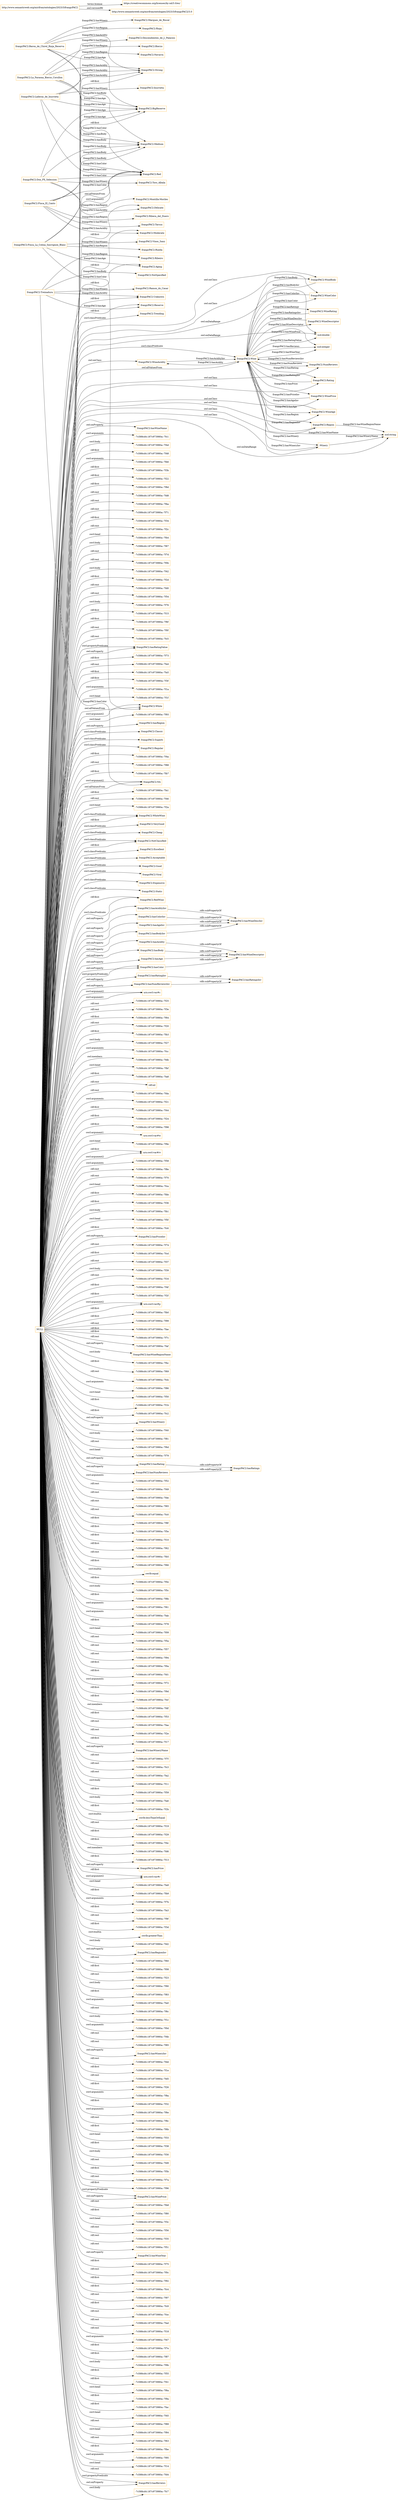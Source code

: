 digraph ar2dtool_diagram { 
rankdir=LR;
size="1501"
node [shape = rectangle, color="orange"]; "frangcPAC2:Trending" "frangcPAC2:WineAcidity" "frangcPAC2:NumReviews" "frangcPAC2:Aging" "frangcPAC2:Classic" "frangcPAC2:Rating" "frangcPAC2:Superb" "frangcPAC2:NotSpecified" "frangcPAC2:Medium" "frangcPAC2:Regular" "frangcPAC2:WinePrice" "frangcPAC2:WineAge" "frangcPAC2:Unknown" "frangcPAC2:WhiteWine" "frangcPAC2:Moderate" "frangcPAC2:VeryGood" "frangcPAC2:Region" "frangcPAC2:Wine" "frangcPAC2:Cheap" "frangcPAC2:NotClassified" "frangcPAC2:Excellent" "frangcPAC2:Acceptable" "frangcPAC2:NA" "frangcPAC2:Good" "frangcPAC2:Red" "frangcPAC2:Delicate" "frangcPAC2:BigReserve" "frangcPAC2:WineDescriptor" "frangcPAC2:WineBody" "frangcPAC2:Strong" "frangcPAC2:WineColor" "frangcPAC2:Reserve" "frangcPAC2:Viral" "frangcPAC2:Expensive" ":Winery" "frangcPAC2:Static" "frangcPAC2:WineRating" "frangcPAC2:RedWine" "frangcPAC2:White" ; /*classes style*/
	"frangcPAC2:hasBodyInv" -> "frangcPAC2:hasWineDescInv" [ label = "rdfs:subPropertyOf" ];
	"frangcPAC2:hasAcidityInv" -> "frangcPAC2:hasWineDescInv" [ label = "rdfs:subPropertyOf" ];
	"frangcPAC2:hasColor" -> "frangcPAC2:hasWineDescriptor" [ label = "rdfs:subPropertyOf" ];
	"frangcPAC2:hasAcidity" -> "frangcPAC2:hasWineDescriptor" [ label = "rdfs:subPropertyOf" ];
	"frangcPAC2:hasBody" -> "frangcPAC2:hasWineDescriptor" [ label = "rdfs:subPropertyOf" ];
	"frangcPAC2:Baron_de_Chirel_Rioja_Reserva" -> "frangcPAC2:Medium" [ label = "frangcPAC2:hasBody" ];
	"frangcPAC2:Baron_de_Chirel_Rioja_Reserva" -> "frangcPAC2:Red" [ label = "frangcPAC2:hasColor" ];
	"frangcPAC2:Baron_de_Chirel_Rioja_Reserva" -> "frangcPAC2:BigReserve" [ label = "frangcPAC2:hasAge" ];
	"frangcPAC2:Baron_de_Chirel_Rioja_Reserva" -> "frangcPAC2:Strong" [ label = "frangcPAC2:hasAcidity" ];
	"frangcPAC2:Baron_de_Chirel_Rioja_Reserva" -> "frangcPAC2:Rioja" [ label = "frangcPAC2:hasRegion" ];
	"frangcPAC2:Baron_de_Chirel_Rioja_Reserva" -> "frangcPAC2:Marques_de_Riscal" [ label = "frangcPAC2:hasWinery" ];
	"frangcPAC2:hasNumReviewsInv" -> "frangcPAC2:hasRatingsInv" [ label = "rdfs:subPropertyOf" ];
	"http://www.semanticweb.org/mirifran/ontologies/2023/3/frangcPAC2" -> "https://creativecommons.org/licenses/by-nd/3.0/es/" [ label = "terms:license" ];
	"http://www.semanticweb.org/mirifran/ontologies/2023/3/frangcPAC2" -> "http://www.semanticweb.org/mirifran/ontologies/2023/3/frangcPAC2/3.0" [ label = "owl:versionIRI" ];
	"frangcPAC2:La_Faraona_Bierzo_Corullon" -> "frangcPAC2:Red" [ label = "frangcPAC2:hasColor" ];
	"frangcPAC2:La_Faraona_Bierzo_Corullon" -> "frangcPAC2:Bierzo" [ label = "frangcPAC2:hasRegion" ];
	"frangcPAC2:La_Faraona_Bierzo_Corullon" -> "frangcPAC2:Medium" [ label = "frangcPAC2:hasBody" ];
	"frangcPAC2:La_Faraona_Bierzo_Corullon" -> "frangcPAC2:Strong" [ label = "frangcPAC2:hasAcidity" ];
	"frangcPAC2:La_Faraona_Bierzo_Corullon" -> "frangcPAC2:BigReserve" [ label = "frangcPAC2:hasAge" ];
	"frangcPAC2:La_Faraona_Bierzo_Corullon" -> "frangcPAC2:Descendientes_de_J._Palacios" [ label = "frangcPAC2:hasWinery" ];
	"NULL" -> "urn:swrl:var#c" [ label = "swrl:argument1" ];
	"NULL" -> "-7c588cd4:187c973980a:-7f25" [ label = "rdf:rest" ];
	"NULL" -> "frangcPAC2:hasAcidityInv" [ label = "owl:onProperty" ];
	"NULL" -> "-7c588cd4:187c973980a:-7f3e" [ label = "rdf:rest" ];
	"NULL" -> "-7c588cd4:187c973980a:-7f64" [ label = "rdf:first" ];
	"NULL" -> "frangcPAC2:Unknown" [ label = "rdf:first" ];
	"NULL" -> "-7c588cd4:187c973980a:-7f20" [ label = "rdf:rest" ];
	"NULL" -> "-7c588cd4:187c973980a:-7fb3" [ label = "rdf:first" ];
	"NULL" -> "frangcPAC2:NumReviews" [ label = "owl:onClass" ];
	"NULL" -> "-7c588cd4:187c973980a:-7f27" [ label = "swrl:body" ];
	"NULL" -> "-7c588cd4:187c973980a:-7fcc" [ label = "swrl:arguments" ];
	"NULL" -> "-7c588cd4:187c973980a:-7fdb" [ label = "owl:members" ];
	"NULL" -> "-7c588cd4:187c973980a:-7fbf" [ label = "swrl:head" ];
	"NULL" -> "-7c588cd4:187c973980a:-7fa8" [ label = "rdf:first" ];
	"NULL" -> "rdf:nil" [ label = "rdf:rest" ];
	"NULL" -> "-7c588cd4:187c973980a:-7fda" [ label = "rdf:rest" ];
	"NULL" -> "-7c588cd4:187c973980a:-7f21" [ label = "swrl:arguments" ];
	"NULL" -> "-7c588cd4:187c973980a:-7f44" [ label = "rdf:first" ];
	"NULL" -> "-7c588cd4:187c973980a:-7f24" [ label = "rdf:first" ];
	"NULL" -> "frangcPAC2:Viral" [ label = "swrl:classPredicate" ];
	"NULL" -> "-7c588cd4:187c973980a:-7f98" [ label = "rdf:first" ];
	"NULL" -> "urn:swrl:var#w" [ label = "swrl:argument1" ];
	"NULL" -> "-7c588cd4:187c973980a:-7f9e" [ label = "swrl:head" ];
	"NULL" -> "urn:swrl:var#rv" [ label = "swrl:argument2" ];
	"NULL" -> "-7c588cd4:187c973980a:-7f58" [ label = "swrl:arguments" ];
	"NULL" -> "frangcPAC2:hasColor" [ label = "owl:onProperty" ];
	"NULL" -> "-7c588cd4:187c973980a:-7f8e" [ label = "rdf:rest" ];
	"NULL" -> "-7c588cd4:187c973980a:-7f70" [ label = "rdf:rest" ];
	"NULL" -> "-7c588cd4:187c973980a:-7fca" [ label = "swrl:head" ];
	"NULL" -> "-7c588cd4:187c973980a:-7fbb" [ label = "rdf:first" ];
	"NULL" -> "-7c588cd4:187c973980a:-7f36" [ label = "rdf:first" ];
	"NULL" -> "frangcPAC2:Trending" [ label = "swrl:classPredicate" ];
	"NULL" -> "-7c588cd4:187c973980a:-7fb1" [ label = "swrl:body" ];
	"NULL" -> "-7c588cd4:187c973980a:-7f5f" [ label = "swrl:head" ];
	"NULL" -> "frangcPAC2:Good" [ label = "swrl:classPredicate" ];
	"NULL" -> "-7c588cd4:187c973980a:-7fc6" [ label = "rdf:first" ];
	"NULL" -> "frangcPAC2:Classic" [ label = "swrl:classPredicate" ];
	"NULL" -> "frangcPAC2:hasPriceInv" [ label = "owl:onProperty" ];
	"NULL" -> "-7c588cd4:187c973980a:-7f74" [ label = "rdf:rest" ];
	"NULL" -> "-7c588cd4:187c973980a:-7fcd" [ label = "rdf:first" ];
	"NULL" -> "-7c588cd4:187c973980a:-7f37" [ label = "rdf:rest" ];
	"NULL" -> "frangcPAC2:BigReserve" [ label = "rdf:first" ];
	"NULL" -> "-7c588cd4:187c973980a:-7f39" [ label = "swrl:body" ];
	"NULL" -> "frangcPAC2:Wine" [ label = "swrl:classPredicate" ];
	"NULL" -> "-7c588cd4:187c973980a:-7f16" [ label = "rdf:rest" ];
	"NULL" -> "-7c588cd4:187c973980a:-7f4f" [ label = "rdf:first" ];
	"NULL" -> "frangcPAC2:Moderate" [ label = "rdf:first" ];
	"NULL" -> "-7c588cd4:187c973980a:-7f2f" [ label = "rdf:first" ];
	"NULL" -> "frangcPAC2:WineColor" [ label = "owl:onClass" ];
	"NULL" -> "urn:swrl:var#p" [ label = "rdf:first" ];
	"NULL" -> "-7c588cd4:187c973980a:-7fb0" [ label = "rdf:first" ];
	"NULL" -> "-7c588cd4:187c973980a:-7f99" [ label = "rdf:rest" ];
	"NULL" -> "-7c588cd4:187c973980a:-7fae" [ label = "rdf:first" ];
	"NULL" -> "-7c588cd4:187c973980a:-7f7c" [ label = "rdf:first" ];
	"NULL" -> "frangcPAC2:RedWine" [ label = "swrl:classPredicate" ];
	"NULL" -> "-7c588cd4:187c973980a:-7faf" [ label = "rdf:rest" ];
	"NULL" -> "xsd:double" [ label = "owl:onDataRange" ];
	"NULL" -> "frangcPAC2:hasWineRegionName" [ label = "owl:onProperty" ];
	"NULL" -> "-7c588cd4:187c973980a:-7fbc" [ label = "swrl:body" ];
	"NULL" -> "-7c588cd4:187c973980a:-7f69" [ label = "rdf:first" ];
	"NULL" -> "-7c588cd4:187c973980a:-7fcb" [ label = "rdf:rest" ];
	"NULL" -> "-7c588cd4:187c973980a:-7f86" [ label = "swrl:arguments" ];
	"NULL" -> "frangcPAC2:WinePrice" [ label = "owl:onClass" ];
	"NULL" -> "-7c588cd4:187c973980a:-7f50" [ label = "swrl:head" ];
	"NULL" -> "-7c588cd4:187c973980a:-7f1b" [ label = "rdf:first" ];
	"NULL" -> "-7c588cd4:187c973980a:-7fc2" [ label = "rdf:first" ];
	"NULL" -> "frangcPAC2:VeryGood" [ label = "swrl:classPredicate" ];
	"NULL" -> "frangcPAC2:hasWinery" [ label = "owl:onProperty" ];
	"NULL" -> ":Winery" [ label = "owl:onClass" ];
	"NULL" -> "-7c588cd4:187c973980a:-7f40" [ label = "rdf:rest" ];
	"NULL" -> "-7c588cd4:187c973980a:-7f81" [ label = "swrl:body" ];
	"NULL" -> "-7c588cd4:187c973980a:-7f6d" [ label = "rdf:rest" ];
	"NULL" -> "frangcPAC2:Delicate" [ label = "rdf:first" ];
	"NULL" -> "-7c588cd4:187c973980a:-7f79" [ label = "swrl:head" ];
	"NULL" -> "frangcPAC2:hasNumReviews" [ label = "owl:onProperty" ];
	"NULL" -> "-7c588cd4:187c973980a:-7f52" [ label = "swrl:arguments" ];
	"NULL" -> "-7c588cd4:187c973980a:-7f49" [ label = "rdf:rest" ];
	"NULL" -> "-7c588cd4:187c973980a:-7fde" [ label = "rdf:rest" ];
	"NULL" -> "urn:swrl:var#p" [ label = "swrl:argument2" ];
	"NULL" -> "-7c588cd4:187c973980a:-7f65" [ label = "rdf:rest" ];
	"NULL" -> "-7c588cd4:187c973980a:-7fc0" [ label = "rdf:rest" ];
	"NULL" -> "-7c588cd4:187c973980a:-7f8f" [ label = "rdf:first" ];
	"NULL" -> "-7c588cd4:187c973980a:-7f5e" [ label = "rdf:first" ];
	"NULL" -> "-7c588cd4:187c973980a:-7f10" [ label = "rdf:first" ];
	"NULL" -> "frangcPAC2:hasRating" [ label = "owl:onProperty" ];
	"NULL" -> "-7c588cd4:187c973980a:-7f62" [ label = "rdf:first" ];
	"NULL" -> "-7c588cd4:187c973980a:-7fb5" [ label = "rdf:rest" ];
	"NULL" -> "-7c588cd4:187c973980a:-7f66" [ label = "rdf:first" ];
	"NULL" -> "swrlb:equal" [ label = "swrl:builtin" ];
	"NULL" -> "-7c588cd4:187c973980a:-7f0e" [ label = "rdf:first" ];
	"NULL" -> "xsd:string" [ label = "owl:onDataRange" ];
	"NULL" -> "frangcPAC2:White" [ label = "owl:allValuesFrom" ];
	"NULL" -> "-7c588cd4:187c973980a:-7f5c" [ label = "swrl:body" ];
	"NULL" -> "-7c588cd4:187c973980a:-7f8b" [ label = "rdf:first" ];
	"NULL" -> "frangcPAC2:hasBodyInv" [ label = "owl:onProperty" ];
	"NULL" -> "-7c588cd4:187c973980a:-7f61" [ label = "swrl:arguments" ];
	"NULL" -> "-7c588cd4:187c973980a:-7fab" [ label = "swrl:arguments" ];
	"NULL" -> "-7c588cd4:187c973980a:-7f78" [ label = "rdf:first" ];
	"NULL" -> "-7c588cd4:187c973980a:-7f09" [ label = "swrl:head" ];
	"NULL" -> "-7c588cd4:187c973980a:-7f5a" [ label = "rdf:rest" ];
	"NULL" -> "-7c588cd4:187c973980a:-7f57" [ label = "rdf:rest" ];
	"NULL" -> "-7c588cd4:187c973980a:-7f94" [ label = "rdf:rest" ];
	"NULL" -> "frangcPAC2:WineAcidity" [ label = "owl:onClass" ];
	"NULL" -> "frangcPAC2:hasBody" [ label = "owl:onProperty" ];
	"NULL" -> "-7c588cd4:187c973980a:-7f0a" [ label = "rdf:first" ];
	"NULL" -> "-7c588cd4:187c973980a:-7fd1" [ label = "rdf:first" ];
	"NULL" -> "frangcPAC2:hasColorInv" [ label = "owl:onProperty" ];
	"NULL" -> "-7c588cd4:187c973980a:-7f72" [ label = "swrl:arguments" ];
	"NULL" -> "frangcPAC2:WineBody" [ label = "owl:onClass" ];
	"NULL" -> "-7c588cd4:187c973980a:-7f9d" [ label = "rdf:first" ];
	"NULL" -> "-7c588cd4:187c973980a:-7fcf" [ label = "rdf:first" ];
	"NULL" -> "-7c588cd4:187c973980a:-7fdf" [ label = "owl:members" ];
	"NULL" -> "-7c588cd4:187c973980a:-7f53" [ label = "rdf:first" ];
	"NULL" -> "-7c588cd4:187c973980a:-7faa" [ label = "rdf:rest" ];
	"NULL" -> "frangcPAC2:hasAgeInv" [ label = "owl:onProperty" ];
	"NULL" -> "-7c588cd4:187c973980a:-7f2e" [ label = "rdf:rest" ];
	"NULL" -> "-7c588cd4:187c973980a:-7f17" [ label = "rdf:first" ];
	"NULL" -> "frangcPAC2:hasWineryName" [ label = "owl:onProperty" ];
	"NULL" -> "-7c588cd4:187c973980a:-7f7f" [ label = "rdf:rest" ];
	"NULL" -> "-7c588cd4:187c973980a:-7fc3" [ label = "rdf:rest" ];
	"NULL" -> "frangcPAC2:NotClassified" [ label = "rdf:first" ];
	"NULL" -> "frangcPAC2:Wine" [ label = "owl:allValuesFrom" ];
	"NULL" -> "-7c588cd4:187c973980a:-7fa2" [ label = "rdf:rest" ];
	"NULL" -> "-7c588cd4:187c973980a:-7f11" [ label = "swrl:body" ];
	"NULL" -> "-7c588cd4:187c973980a:-7f59" [ label = "rdf:first" ];
	"NULL" -> "-7c588cd4:187c973980a:-7fa6" [ label = "swrl:body" ];
	"NULL" -> "-7c588cd4:187c973980a:-7f2b" [ label = "rdf:first" ];
	"NULL" -> "swrlb:lessThanOrEqual" [ label = "swrl:builtin" ];
	"NULL" -> "-7c588cd4:187c973980a:-7f19" [ label = "rdf:rest" ];
	"NULL" -> "-7c588cd4:187c973980a:-7f29" [ label = "rdf:first" ];
	"NULL" -> "-7c588cd4:187c973980a:-7f4c" [ label = "rdf:first" ];
	"NULL" -> "frangcPAC2:hasAcidity" [ label = "owl:onProperty" ];
	"NULL" -> "-7c588cd4:187c973980a:-7fd6" [ label = "owl:members" ];
	"NULL" -> "-7c588cd4:187c973980a:-7f13" [ label = "rdf:first" ];
	"NULL" -> "frangcPAC2:hasPrice" [ label = "owl:onProperty" ];
	"NULL" -> "urn:swrl:var#r" [ label = "swrl:argument2" ];
	"NULL" -> "-7c588cd4:187c973980a:-7fa9" [ label = "swrl:head" ];
	"NULL" -> "-7c588cd4:187c973980a:-7fb9" [ label = "rdf:first" ];
	"NULL" -> "-7c588cd4:187c973980a:-7f7b" [ label = "swrl:arguments" ];
	"NULL" -> "-7c588cd4:187c973980a:-7fa3" [ label = "rdf:first" ];
	"NULL" -> "-7c588cd4:187c973980a:-7f9f" [ label = "rdf:rest" ];
	"NULL" -> "-7c588cd4:187c973980a:-7f3d" [ label = "rdf:first" ];
	"NULL" -> "swrlb:greaterThan" [ label = "swrl:builtin" ];
	"NULL" -> "-7c588cd4:187c973980a:-7fd2" [ label = "swrl:body" ];
	"NULL" -> "frangcPAC2:hasRegionInv" [ label = "owl:onProperty" ];
	"NULL" -> "-7c588cd4:187c973980a:-7f60" [ label = "rdf:rest" ];
	"NULL" -> "-7c588cd4:187c973980a:-7f08" [ label = "rdf:first" ];
	"NULL" -> "-7c588cd4:187c973980a:-7f23" [ label = "rdf:rest" ];
	"NULL" -> "-7c588cd4:187c973980a:-7f90" [ label = "swrl:body" ];
	"NULL" -> "frangcPAC2:NotClassified" [ label = "swrl:classPredicate" ];
	"NULL" -> "-7c588cd4:187c973980a:-7f83" [ label = "rdf:first" ];
	"NULL" -> "frangcPAC2:Acceptable" [ label = "swrl:classPredicate" ];
	"NULL" -> "-7c588cd4:187c973980a:-7fa0" [ label = "swrl:arguments" ];
	"NULL" -> "-7c588cd4:187c973980a:-7f6c" [ label = "rdf:rest" ];
	"NULL" -> "-7c588cd4:187c973980a:-7f1c" [ label = "swrl:body" ];
	"NULL" -> "-7c588cd4:187c973980a:-7f0d" [ label = "swrl:arguments" ];
	"NULL" -> "frangcPAC2:Aging" [ label = "rdf:first" ];
	"NULL" -> "-7c588cd4:187c973980a:-7f4b" [ label = "rdf:rest" ];
	"NULL" -> "frangcPAC2:Superb" [ label = "swrl:classPredicate" ];
	"NULL" -> "frangcPAC2:NA" [ label = "swrl:argument2" ];
	"NULL" -> "-7c588cd4:187c973980a:-7f85" [ label = "rdf:rest" ];
	"NULL" -> "frangcPAC2:hasWineryInv" [ label = "owl:onProperty" ];
	"NULL" -> "-7c588cd4:187c973980a:-7fdd" [ label = "rdf:rest" ];
	"NULL" -> "-7c588cd4:187c973980a:-7f1e" [ label = "rdf:first" ];
	"NULL" -> "-7c588cd4:187c973980a:-7fd5" [ label = "rdf:rest" ];
	"NULL" -> "-7c588cd4:187c973980a:-7f26" [ label = "rdf:first" ];
	"NULL" -> "-7c588cd4:187c973980a:-7f8a" [ label = "swrl:arguments" ];
	"NULL" -> "-7c588cd4:187c973980a:-7f32" [ label = "rdf:first" ];
	"NULL" -> "-7c588cd4:187c973980a:-7f6e" [ label = "swrl:arguments" ];
	"NULL" -> "-7c588cd4:187c973980a:-7f8c" [ label = "rdf:rest" ];
	"NULL" -> "-7c588cd4:187c973980a:-7f6b" [ label = "rdf:first" ];
	"NULL" -> "-7c588cd4:187c973980a:-7f33" [ label = "swrl:head" ];
	"NULL" -> "-7c588cd4:187c973980a:-7f38" [ label = "rdf:first" ];
	"NULL" -> "-7c588cd4:187c973980a:-7f30" [ label = "swrl:body" ];
	"NULL" -> "-7c588cd4:187c973980a:-7fd9" [ label = "rdf:rest" ];
	"NULL" -> "-7c588cd4:187c973980a:-7f5b" [ label = "rdf:first" ];
	"NULL" -> "-7c588cd4:187c973980a:-7f7a" [ label = "rdf:rest" ];
	"NULL" -> "-7c588cd4:187c973980a:-7f96" [ label = "rdf:first" ];
	"NULL" -> "frangcPAC2:hasWinePrice" [ label = "owl:onProperty" ];
	"NULL" -> "-7c588cd4:187c973980a:-7fb8" [ label = "rdf:rest" ];
	"NULL" -> "-7c588cd4:187c973980a:-7f80" [ label = "rdf:first" ];
	"NULL" -> "-7c588cd4:187c973980a:-7f3c" [ label = "swrl:head" ];
	"NULL" -> "-7c588cd4:187c973980a:-7f56" [ label = "rdf:rest" ];
	"NULL" -> "-7c588cd4:187c973980a:-7f35" [ label = "rdf:rest" ];
	"NULL" -> "-7c588cd4:187c973980a:-7f51" [ label = "rdf:rest" ];
	"NULL" -> "frangcPAC2:hasWineYear" [ label = "owl:onProperty" ];
	"NULL" -> "frangcPAC2:Excellent" [ label = "swrl:classPredicate" ];
	"NULL" -> "-7c588cd4:187c973980a:-7f75" [ label = "rdf:first" ];
	"NULL" -> "-7c588cd4:187c973980a:-7f0c" [ label = "rdf:rest" ];
	"NULL" -> "-7c588cd4:187c973980a:-7f92" [ label = "rdf:first" ];
	"NULL" -> "frangcPAC2:hasNumReviewsInv" [ label = "owl:onProperty" ];
	"NULL" -> "-7c588cd4:187c973980a:-7fc4" [ label = "rdf:first" ];
	"NULL" -> "-7c588cd4:187c973980a:-7f97" [ label = "rdf:rest" ];
	"NULL" -> "urn:swrl:var#rv" [ label = "rdf:first" ];
	"NULL" -> "urn:swrl:var#r" [ label = "rdf:first" ];
	"NULL" -> "frangcPAC2:Regular" [ label = "swrl:classPredicate" ];
	"NULL" -> "-7c588cd4:187c973980a:-7fc9" [ label = "rdf:first" ];
	"NULL" -> "-7c588cd4:187c973980a:-7fce" [ label = "rdf:rest" ];
	"NULL" -> "-7c588cd4:187c973980a:-7fad" [ label = "rdf:rest" ];
	"NULL" -> "-7c588cd4:187c973980a:-7f18" [ label = "rdf:rest" ];
	"NULL" -> "-7c588cd4:187c973980a:-7f47" [ label = "swrl:arguments" ];
	"NULL" -> "-7c588cd4:187c973980a:-7f7e" [ label = "rdf:first" ];
	"NULL" -> "-7c588cd4:187c973980a:-7f87" [ label = "rdf:first" ];
	"NULL" -> "-7c588cd4:187c973980a:-7f9b" [ label = "swrl:body" ];
	"NULL" -> "-7c588cd4:187c973980a:-7f55" [ label = "rdf:first" ];
	"NULL" -> "-7c588cd4:187c973980a:-7f41" [ label = "rdf:first" ];
	"NULL" -> "xsd:integer" [ label = "owl:onDataRange" ];
	"NULL" -> "-7c588cd4:187c973980a:-7f6a" [ label = "swrl:head" ];
	"NULL" -> "frangcPAC2:Expensive" [ label = "swrl:classPredicate" ];
	"NULL" -> "-7c588cd4:187c973980a:-7f9a" [ label = "rdf:first" ];
	"NULL" -> "-7c588cd4:187c973980a:-7fac" [ label = "rdf:first" ];
	"NULL" -> "-7c588cd4:187c973980a:-7f45" [ label = "swrl:head" ];
	"NULL" -> "-7c588cd4:187c973980a:-7f89" [ label = "rdf:rest" ];
	"NULL" -> "-7c588cd4:187c973980a:-7f84" [ label = "swrl:head" ];
	"NULL" -> "-7c588cd4:187c973980a:-7f63" [ label = "rdf:rest" ];
	"NULL" -> "-7c588cd4:187c973980a:-7fbe" [ label = "rdf:first" ];
	"NULL" -> "-7c588cd4:187c973980a:-7f95" [ label = "swrl:arguments" ];
	"NULL" -> "-7c588cd4:187c973980a:-7f14" [ label = "swrl:head" ];
	"NULL" -> "frangcPAC2:Red" [ label = "swrl:argument2" ];
	"NULL" -> "-7c588cd4:187c973980a:-7fd4" [ label = "rdf:rest" ];
	"NULL" -> "frangcPAC2:hasReviews" [ label = "owl:onProperty" ];
	"NULL" -> "-7c588cd4:187c973980a:-7fc7" [ label = "swrl:body" ];
	"NULL" -> "frangcPAC2:hasWineName" [ label = "owl:onProperty" ];
	"NULL" -> "-7c588cd4:187c973980a:-7fc1" [ label = "swrl:arguments" ];
	"NULL" -> "-7c588cd4:187c973980a:-7f4d" [ label = "swrl:body" ];
	"NULL" -> "frangcPAC2:hasWinePrice" [ label = "swrl:propertyPredicate" ];
	"NULL" -> "-7c588cd4:187c973980a:-7f48" [ label = "rdf:first" ];
	"NULL" -> "-7c588cd4:187c973980a:-7fb6" [ label = "swrl:arguments" ];
	"NULL" -> "frangcPAC2:Static" [ label = "swrl:classPredicate" ];
	"NULL" -> "frangcPAC2:Region" [ label = "owl:onClass" ];
	"NULL" -> "-7c588cd4:187c973980a:-7f3b" [ label = "rdf:first" ];
	"NULL" -> "-7c588cd4:187c973980a:-7f22" [ label = "rdf:first" ];
	"NULL" -> "-7c588cd4:187c973980a:-7f8d" [ label = "rdf:first" ];
	"NULL" -> "-7c588cd4:187c973980a:-7fd8" [ label = "rdf:rest" ];
	"NULL" -> "frangcPAC2:NA" [ label = "owl:allValuesFrom" ];
	"NULL" -> "-7c588cd4:187c973980a:-7fba" [ label = "rdf:rest" ];
	"NULL" -> "frangcPAC2:White" [ label = "swrl:argument2" ];
	"NULL" -> "frangcPAC2:WineAge" [ label = "owl:onClass" ];
	"NULL" -> "urn:swrl:var#c" [ label = "swrl:argument2" ];
	"NULL" -> "frangcPAC2:RedWine" [ label = "rdf:first" ];
	"NULL" -> "-7c588cd4:187c973980a:-7f71" [ label = "rdf:rest" ];
	"NULL" -> "-7c588cd4:187c973980a:-7f34" [ label = "rdf:first" ];
	"NULL" -> "-7c588cd4:187c973980a:-7f2c" [ label = "rdf:rest" ];
	"NULL" -> "frangcPAC2:Rating" [ label = "owl:onClass" ];
	"NULL" -> "-7c588cd4:187c973980a:-7fb4" [ label = "swrl:head" ];
	"NULL" -> "-7c588cd4:187c973980a:-7f67" [ label = "swrl:body" ];
	"NULL" -> "frangcPAC2:hasRatingInv" [ label = "owl:onProperty" ];
	"NULL" -> "-7c588cd4:187c973980a:-7f7d" [ label = "rdf:rest" ];
	"NULL" -> "frangcPAC2:WhiteWine" [ label = "rdf:first" ];
	"NULL" -> "-7c588cd4:187c973980a:-7f0b" [ label = "rdf:rest" ];
	"NULL" -> "frangcPAC2:Cheap" [ label = "swrl:classPredicate" ];
	"NULL" -> "-7c588cd4:187c973980a:-7f42" [ label = "swrl:body" ];
	"NULL" -> "-7c588cd4:187c973980a:-7f2d" [ label = "rdf:first" ];
	"NULL" -> "-7c588cd4:187c973980a:-7fd0" [ label = "rdf:rest" ];
	"NULL" -> "-7c588cd4:187c973980a:-7f54" [ label = "rdf:rest" ];
	"NULL" -> "-7c588cd4:187c973980a:-7f76" [ label = "swrl:body" ];
	"NULL" -> "frangcPAC2:hasReviews" [ label = "swrl:propertyPredicate" ];
	"NULL" -> "-7c588cd4:187c973980a:-7f15" [ label = "rdf:first" ];
	"NULL" -> "-7c588cd4:187c973980a:-7f6f" [ label = "rdf:first" ];
	"NULL" -> "-7c588cd4:187c973980a:-7f0f" [ label = "rdf:rest" ];
	"NULL" -> "-7c588cd4:187c973980a:-7fc5" [ label = "rdf:rest" ];
	"NULL" -> "frangcPAC2:hasRatingValue" [ label = "owl:onProperty" ];
	"NULL" -> "-7c588cd4:187c973980a:-7f73" [ label = "rdf:first" ];
	"NULL" -> "-7c588cd4:187c973980a:-7fa4" [ label = "rdf:rest" ];
	"NULL" -> "-7c588cd4:187c973980a:-7fa5" [ label = "rdf:first" ];
	"NULL" -> "frangcPAC2:WhiteWine" [ label = "swrl:classPredicate" ];
	"NULL" -> "-7c588cd4:187c973980a:-7f3f" [ label = "rdf:first" ];
	"NULL" -> "frangcPAC2:hasColor" [ label = "swrl:propertyPredicate" ];
	"NULL" -> "frangcPAC2:Reserve" [ label = "rdf:first" ];
	"NULL" -> "-7c588cd4:187c973980a:-7f1a" [ label = "swrl:arguments" ];
	"NULL" -> "-7c588cd4:187c973980a:-7f1f" [ label = "swrl:head" ];
	"NULL" -> "-7c588cd4:187c973980a:-7f93" [ label = "swrl:head" ];
	"NULL" -> "frangcPAC2:hasRegion" [ label = "owl:onProperty" ];
	"NULL" -> "-7c588cd4:187c973980a:-7f4a" [ label = "rdf:first" ];
	"NULL" -> "frangcPAC2:hasAge" [ label = "owl:onProperty" ];
	"NULL" -> "-7c588cd4:187c973980a:-7f88" [ label = "rdf:rest" ];
	"NULL" -> "frangcPAC2:Red" [ label = "owl:allValuesFrom" ];
	"NULL" -> "-7c588cd4:187c973980a:-7fb7" [ label = "rdf:first" ];
	"NULL" -> "frangcPAC2:hasRatingValue" [ label = "swrl:propertyPredicate" ];
	"NULL" -> "-7c588cd4:187c973980a:-7fa1" [ label = "rdf:first" ];
	"NULL" -> "frangcPAC2:Strong" [ label = "rdf:first" ];
	"NULL" -> "-7c588cd4:187c973980a:-7f46" [ label = "rdf:rest" ];
	"NULL" -> "-7c588cd4:187c973980a:-7f2a" [ label = "swrl:head" ];
	"frangcPAC2:hasColorInv" -> "frangcPAC2:hasWineDescInv" [ label = "rdfs:subPropertyOf" ];
	"frangcPAC2:Finca_La_Colina_Sauvignon_Blanc" -> "frangcPAC2:Vinos_Sanz" [ label = "frangcPAC2:hasWinery" ];
	"frangcPAC2:Finca_La_Colina_Sauvignon_Blanc" -> "frangcPAC2:Aging" [ label = "frangcPAC2:hasAge" ];
	"frangcPAC2:Finca_La_Colina_Sauvignon_Blanc" -> "frangcPAC2:Strong" [ label = "frangcPAC2:hasAcidity" ];
	"frangcPAC2:Finca_La_Colina_Sauvignon_Blanc" -> "frangcPAC2:Medium" [ label = "frangcPAC2:hasBody" ];
	"frangcPAC2:Finca_La_Colina_Sauvignon_Blanc" -> "frangcPAC2:White" [ label = "frangcPAC2:hasColor" ];
	"frangcPAC2:Finca_La_Colina_Sauvignon_Blanc" -> "frangcPAC2:Rueda" [ label = "frangcPAC2:hasRegion" ];
	"frangcPAC2:hasNumReviews" -> "frangcPAC2:hasRatings" [ label = "rdfs:subPropertyOf" ];
	"frangcPAC2:hasAge" -> "frangcPAC2:hasWineDescriptor" [ label = "rdfs:subPropertyOf" ];
	"frangcPAC2:hasRatingInv" -> "frangcPAC2:hasRatingsInv" [ label = "rdfs:subPropertyOf" ];
	"frangcPAC2:Laderas_de_Inurrieta" -> "frangcPAC2:Strong" [ label = "frangcPAC2:hasAcidity" ];
	"frangcPAC2:Laderas_de_Inurrieta" -> "frangcPAC2:Inurrieta" [ label = "frangcPAC2:hasWinery" ];
	"frangcPAC2:Laderas_de_Inurrieta" -> "frangcPAC2:BigReserve" [ label = "frangcPAC2:hasAge" ];
	"frangcPAC2:Laderas_de_Inurrieta" -> "frangcPAC2:Red" [ label = "frangcPAC2:hasColor" ];
	"frangcPAC2:Laderas_de_Inurrieta" -> "frangcPAC2:Medium" [ label = "frangcPAC2:hasBody" ];
	"frangcPAC2:Laderas_de_Inurrieta" -> "frangcPAC2:Navarra" [ label = "frangcPAC2:hasRegion" ];
	"frangcPAC2:Don_PX_Seleccion" -> "frangcPAC2:Red" [ label = "frangcPAC2:hasColor" ];
	"frangcPAC2:Don_PX_Seleccion" -> "frangcPAC2:Medium" [ label = "frangcPAC2:hasBody" ];
	"frangcPAC2:Don_PX_Seleccion" -> "frangcPAC2:Delicate" [ label = "frangcPAC2:hasAcidity" ];
	"frangcPAC2:Don_PX_Seleccion" -> "frangcPAC2:Toro_Albala" [ label = "frangcPAC2:hasWinery" ];
	"frangcPAC2:Don_PX_Seleccion" -> "frangcPAC2:Montilla-Moriles" [ label = "frangcPAC2:hasRegion" ];
	"frangcPAC2:Don_PX_Seleccion" -> "frangcPAC2:BigReserve" [ label = "frangcPAC2:hasAge" ];
	"frangcPAC2:hasAgeInv" -> "frangcPAC2:hasWineDescInv" [ label = "rdfs:subPropertyOf" ];
	"frangcPAC2:Treixadura" -> "frangcPAC2:Ramon_do_Casar" [ label = "frangcPAC2:hasWinery" ];
	"frangcPAC2:Treixadura" -> "frangcPAC2:NA" [ label = "frangcPAC2:hasColor" ];
	"frangcPAC2:Treixadura" -> "frangcPAC2:Ribeiro" [ label = "frangcPAC2:hasRegion" ];
	"frangcPAC2:Treixadura" -> "frangcPAC2:Reserve" [ label = "frangcPAC2:hasAge" ];
	"frangcPAC2:Treixadura" -> "frangcPAC2:Unknown" [ label = "frangcPAC2:hasAcidity" ];
	"frangcPAC2:Treixadura" -> "frangcPAC2:NotSpecified" [ label = "frangcPAC2:hasBody" ];
	"frangcPAC2:hasRating" -> "frangcPAC2:hasRatings" [ label = "rdfs:subPropertyOf" ];
	"frangcPAC2:Finca_El_Canto" -> "frangcPAC2:Moderate" [ label = "frangcPAC2:hasAcidity" ];
	"frangcPAC2:Finca_El_Canto" -> "frangcPAC2:Ribera_del_Duero" [ label = "frangcPAC2:hasRegion" ];
	"frangcPAC2:Finca_El_Canto" -> "frangcPAC2:BigReserve" [ label = "frangcPAC2:hasAge" ];
	"frangcPAC2:Finca_El_Canto" -> "frangcPAC2:Tarsus" [ label = "frangcPAC2:hasWinery" ];
	"frangcPAC2:Finca_El_Canto" -> "frangcPAC2:Medium" [ label = "frangcPAC2:hasBody" ];
	"frangcPAC2:Finca_El_Canto" -> "frangcPAC2:Red" [ label = "frangcPAC2:hasColor" ];
	"frangcPAC2:Wine" -> ":Winery" [ label = "frangcPAC2:hasWinery" ];
	"frangcPAC2:Wine" -> "xsd:integer" [ label = "frangcPAC2:hasReviews" ];
	"frangcPAC2:WineDescriptor" -> "frangcPAC2:Wine" [ label = "frangcPAC2:hasWineDescInv" ];
	"frangcPAC2:Region" -> "xsd:string" [ label = "frangcPAC2:hasWineRegionName" ];
	"frangcPAC2:Region" -> "frangcPAC2:Wine" [ label = "frangcPAC2:hasRegionInv" ];
	"frangcPAC2:Wine" -> "xsd:double" [ label = "frangcPAC2:hasWinePrice" ];
	"frangcPAC2:Wine" -> "xsd:double" [ label = "frangcPAC2:hasRatingValue" ];
	"frangcPAC2:Wine" -> "frangcPAC2:WineDescriptor" [ label = "frangcPAC2:hasWineDescriptor" ];
	"frangcPAC2:Wine" -> "frangcPAC2:WineRating" [ label = "frangcPAC2:hasRatings" ];
	"frangcPAC2:Wine" -> "frangcPAC2:WineAge" [ label = "frangcPAC2:hasAge" ];
	"frangcPAC2:WineColor" -> "frangcPAC2:Wine" [ label = "frangcPAC2:hasColorInv" ];
	"frangcPAC2:WineAcidity" -> "frangcPAC2:Wine" [ label = "frangcPAC2:hasAcidityInv" ];
	"frangcPAC2:Wine" -> "frangcPAC2:WineBody" [ label = "frangcPAC2:hasBody" ];
	"frangcPAC2:WineAge" -> "frangcPAC2:Wine" [ label = "frangcPAC2:hasAgeInv" ];
	"frangcPAC2:Wine" -> "frangcPAC2:WinePrice" [ label = "frangcPAC2:hasPrice" ];
	"frangcPAC2:Wine" -> "frangcPAC2:NumReviews" [ label = "frangcPAC2:hasNumReviews" ];
	"frangcPAC2:Wine" -> "xsd:integer" [ label = "frangcPAC2:hasWineYear" ];
	"frangcPAC2:Rating" -> "frangcPAC2:Wine" [ label = "frangcPAC2:hasRatingInv" ];
	"frangcPAC2:Wine" -> "frangcPAC2:WineAcidity" [ label = "frangcPAC2:hasAcidity" ];
	"frangcPAC2:NumReviews" -> "frangcPAC2:Wine" [ label = "frangcPAC2:hasNumReviewsInv" ];
	"frangcPAC2:WineBody" -> "frangcPAC2:Wine" [ label = "frangcPAC2:hasBodyInv" ];
	"frangcPAC2:Wine" -> "frangcPAC2:Region" [ label = "frangcPAC2:hasRegion" ];
	"frangcPAC2:WineRating" -> "frangcPAC2:Wine" [ label = "frangcPAC2:hasRatingsInv" ];
	":Winery" -> "frangcPAC2:Wine" [ label = "frangcPAC2:hasWineryInv" ];
	"frangcPAC2:WinePrice" -> "frangcPAC2:Wine" [ label = "frangcPAC2:hasPriceInv" ];
	"frangcPAC2:Wine" -> "xsd:string" [ label = "frangcPAC2:hasWineName" ];
	"frangcPAC2:Wine" -> "frangcPAC2:WineColor" [ label = "frangcPAC2:hasColor" ];
	"frangcPAC2:Wine" -> "frangcPAC2:Rating" [ label = "frangcPAC2:hasRating" ];
	":Winery" -> "xsd:string" [ label = "frangcPAC2:hasWineryName" ];

}
